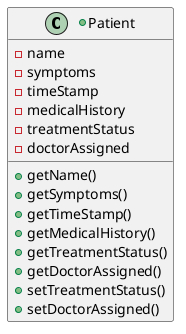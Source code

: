 @startuml
+class Patient {
- name
- symptoms
- timeStamp
- medicalHistory
- treatmentStatus
- doctorAssigned

{method} + getName()
{method} + getSymptoms()
{method} + getTimeStamp()
{method} + getMedicalHistory()
{method} + getTreatmentStatus()
{method} + getDoctorAssigned()
{method} + setTreatmentStatus()
{method} + setDoctorAssigned()
}


@enduml
